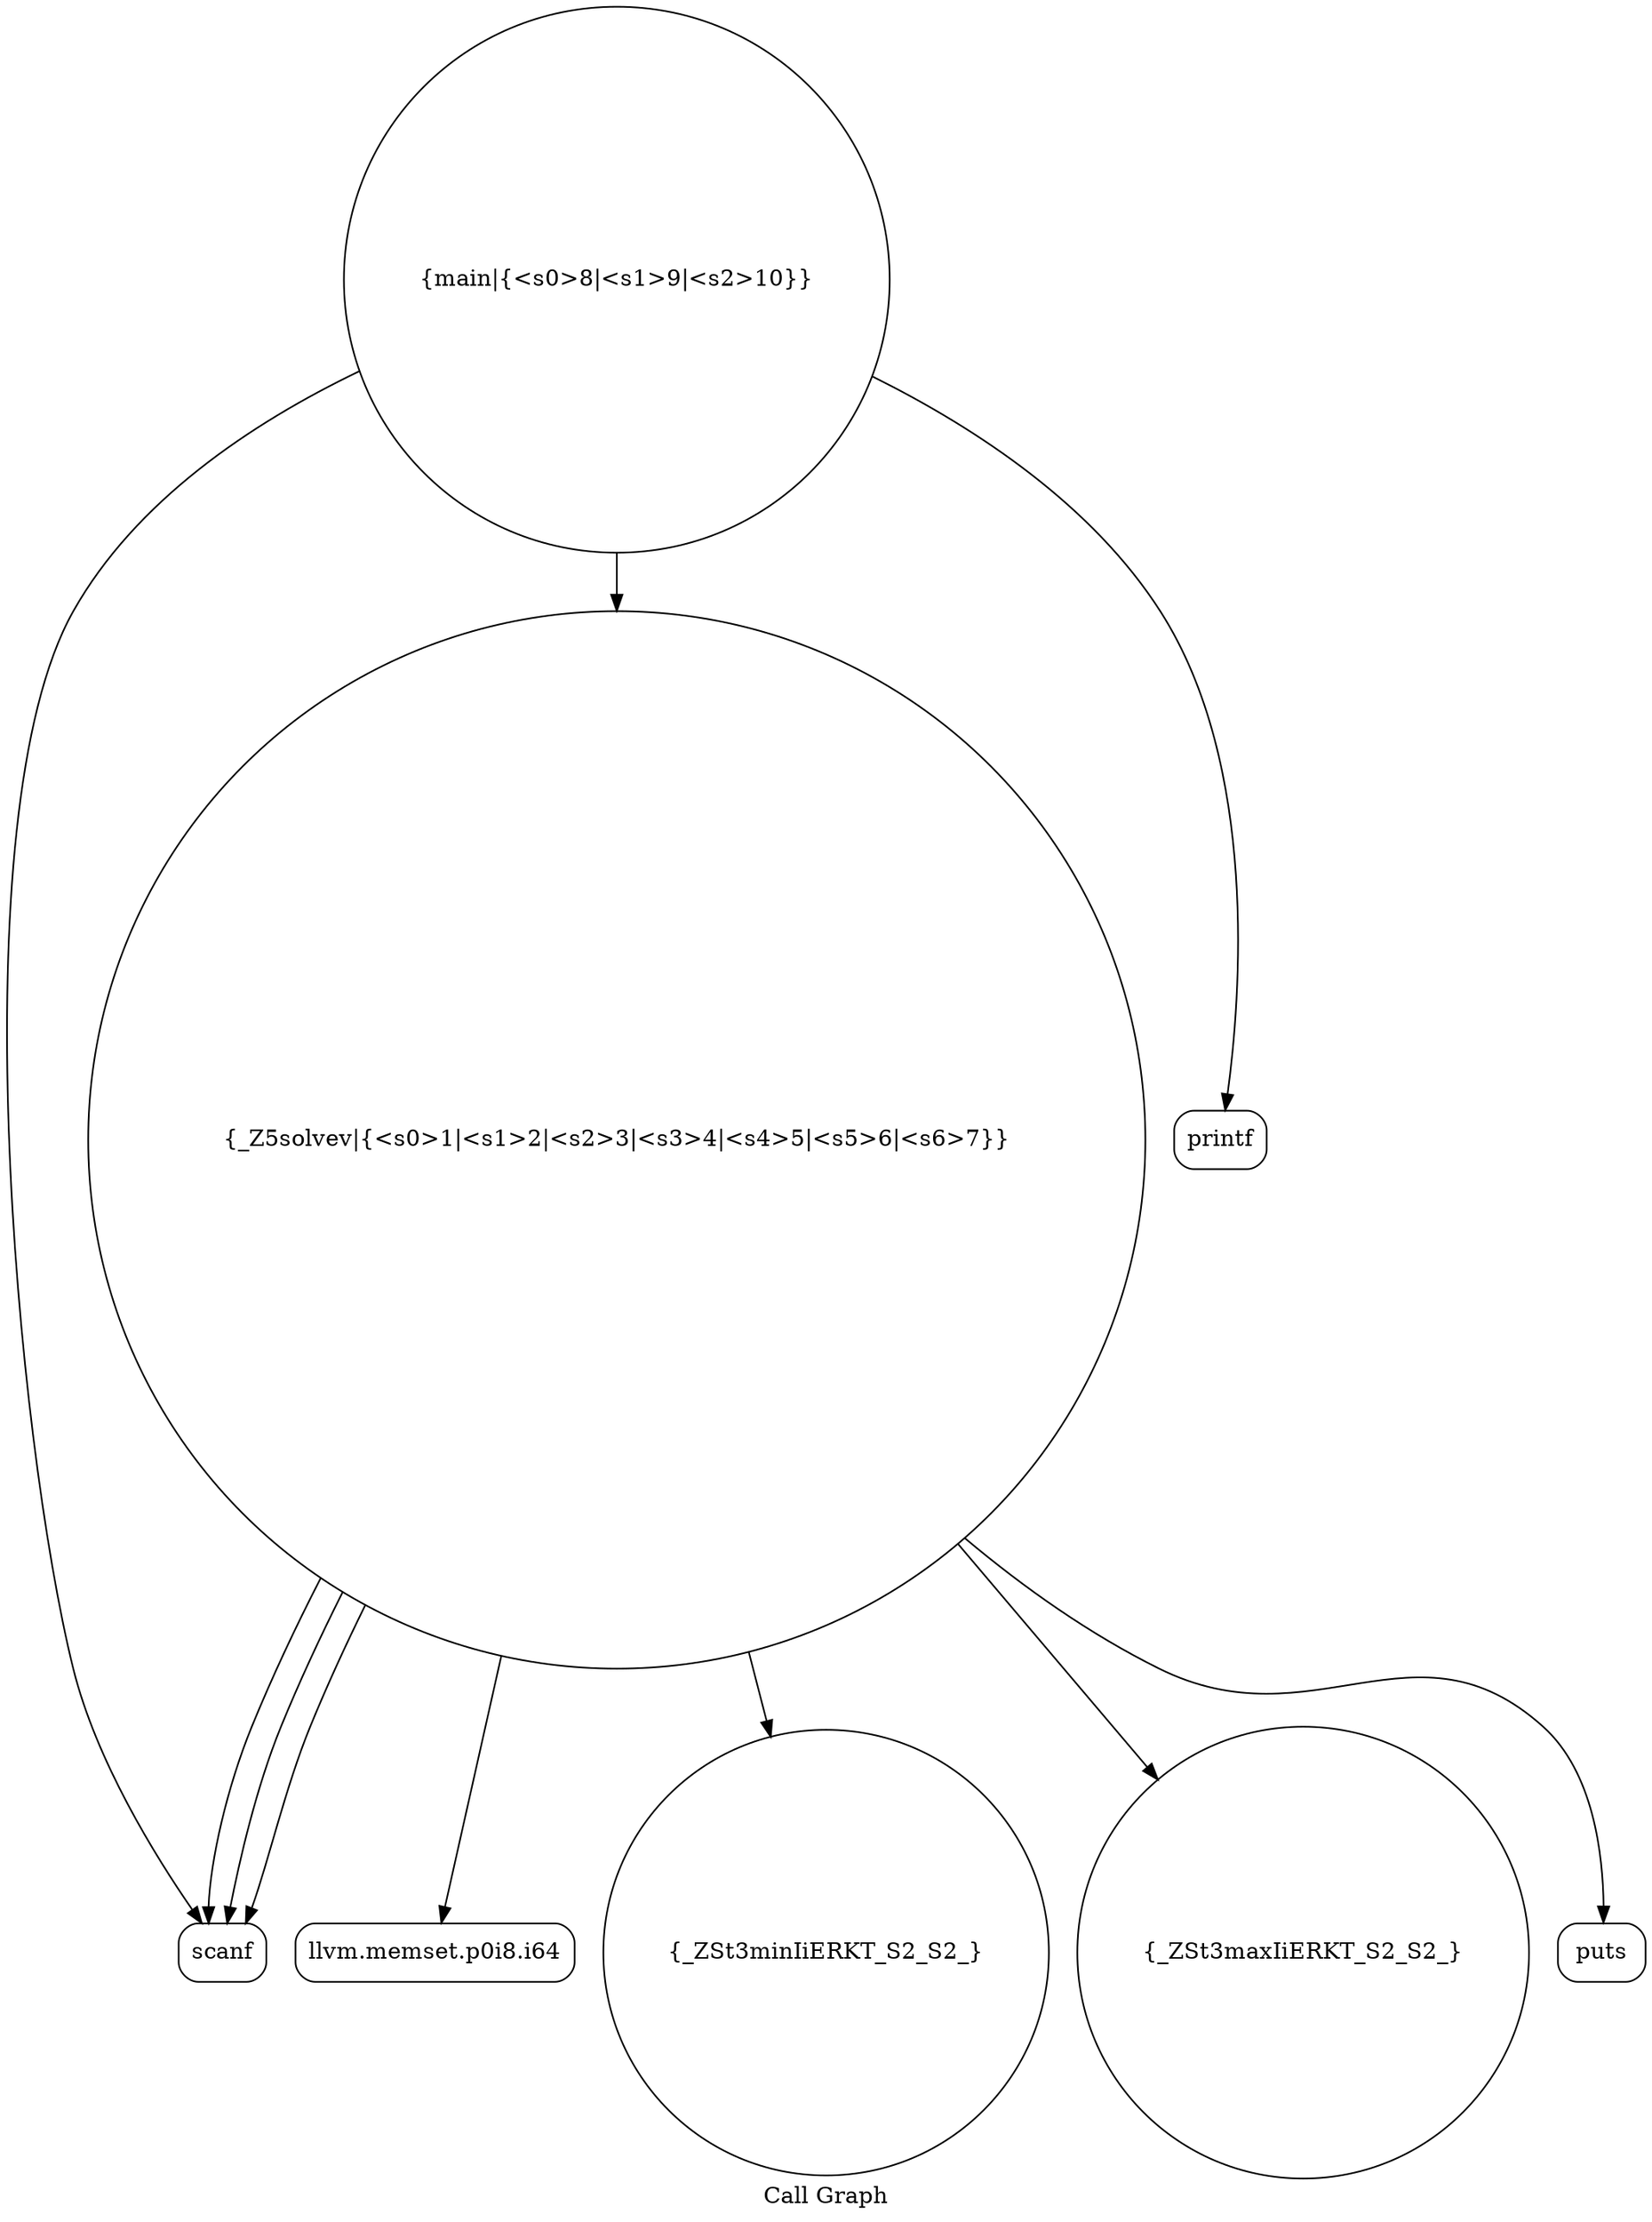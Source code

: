 digraph "Call Graph" {
	label="Call Graph";

	Node0x55aaaa409c50 [shape=record,shape=circle,label="{_Z5solvev|{<s0>1|<s1>2|<s2>3|<s3>4|<s4>5|<s5>6|<s6>7}}"];
	Node0x55aaaa409c50:s0 -> Node0x55aaaa40a0e0[color=black];
	Node0x55aaaa409c50:s1 -> Node0x55aaaa40a0e0[color=black];
	Node0x55aaaa409c50:s2 -> Node0x55aaaa40a0e0[color=black];
	Node0x55aaaa409c50:s3 -> Node0x55aaaa40a160[color=black];
	Node0x55aaaa409c50:s4 -> Node0x55aaaa40a260[color=black];
	Node0x55aaaa409c50:s5 -> Node0x55aaaa40a1e0[color=black];
	Node0x55aaaa409c50:s6 -> Node0x55aaaa40a2e0[color=black];
	Node0x55aaaa40a3e0 [shape=record,shape=Mrecord,label="{printf}"];
	Node0x55aaaa40a160 [shape=record,shape=Mrecord,label="{llvm.memset.p0i8.i64}"];
	Node0x55aaaa40a260 [shape=record,shape=circle,label="{_ZSt3minIiERKT_S2_S2_}"];
	Node0x55aaaa40a360 [shape=record,shape=circle,label="{main|{<s0>8|<s1>9|<s2>10}}"];
	Node0x55aaaa40a360:s0 -> Node0x55aaaa40a0e0[color=black];
	Node0x55aaaa40a360:s1 -> Node0x55aaaa40a3e0[color=black];
	Node0x55aaaa40a360:s2 -> Node0x55aaaa409c50[color=black];
	Node0x55aaaa40a0e0 [shape=record,shape=Mrecord,label="{scanf}"];
	Node0x55aaaa40a1e0 [shape=record,shape=circle,label="{_ZSt3maxIiERKT_S2_S2_}"];
	Node0x55aaaa40a2e0 [shape=record,shape=Mrecord,label="{puts}"];
}

